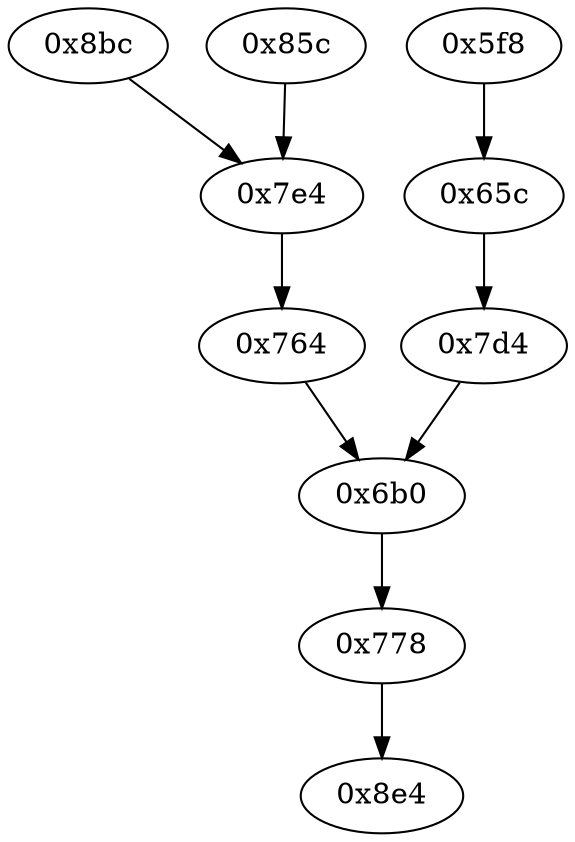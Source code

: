 strict digraph "" {
	"0x8bc"	 [opcode="[u'ldr', u'ldr', u'mov', u'bl', u'ldr', u'mov', u'bl', u'mvn', u'mov', u'b']"];
	"0x7e4"	 [opcode="[u'ldr', u'ldr', u'mov', u'bl', u'ldr', u'mov', u'bl', u'ldr', u'ldr', u'mvn', u'ldr', u'sub', u'mul', u'eor', u'and', u'ldr', u'\
ldr', u'mov', u'mov', u'cmp', u'mov', u'cmp', u'mov', u'mov', u'cmp', u'mov', u'mov', u'teq', u'mov', u'b']"];
	"0x8bc" -> "0x7e4";
	"0x764"	 [opcode="[u'mov', u'b']"];
	"0x6b0"	 [opcode="[u'ldr', u'str', u'ldr', u'ldr', u'sub', u'mul', u'eor', u'and', u'ldr', u'mov', u'mov', u'ldr', u'cmp', u'mov', u'cmp', u'mov', \
u'mov', u'cmp', u'mov', u'mov', u'teq', u'mov', u'b']"];
	"0x764" -> "0x6b0";
	"0x7e4" -> "0x764";
	"0x7d4"	 [opcode="[u'mov']"];
	"0x7d4" -> "0x6b0";
	"0x778"	 [opcode="[u'ldr', u'mov', u'ldr', u'rsb', u'mvn', u'mul', u'eor', u'and', u'ldr', u'mov', u'mov', u'ldr', u'ldr', u'cmp', u'mov', u'teq', \
u'mov', u'mov', u'cmp', u'mov', u'cmp', u'mov', u'b']"];
	"0x6b0" -> "0x778";
	"0x8e4"	 [opcode="[u'ldr', u'sub', u'pop']"];
	"0x778" -> "0x8e4";
	"0x5f8"	 [opcode="[u'push', u'add', u'sub', u'mov', u'ldr', u'ldr', u'cmp', u'mvn', u'mov', u'str', u'ldr', u'ldr', u'ldr', u'ldr', u'ldr', u'str', \
u'ldr', u'ldr', u'add', u'str', u'ldr', u'add', u'str', u'str', u'b']"];
	"0x65c"	 [opcode="[u'ldr', u'cmp', u'mov', u'ldr']"];
	"0x5f8" -> "0x65c";
	"0x85c"	 [opcode="[u'ldr', u'ldr', u'ldr', u'ldr', u'mov', u'rsb', u'cmp', u'mvn', u'mov', u'mul', u'mov', u'mvn', u'orr', u'cmn', u'mov', u'teq', \
u'mov', u'mov', u'cmn', u'mov', u'mov', u'cmp', u'mov', u'b']"];
	"0x85c" -> "0x7e4";
	"0x65c" -> "0x7d4";
}

